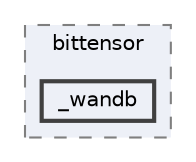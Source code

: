 digraph "/Users/macthrasher/bittensor/bittensor/_wandb"
{
 // LATEX_PDF_SIZE
  bgcolor="transparent";
  edge [fontname=Helvetica,fontsize=10,labelfontname=Helvetica,labelfontsize=10];
  node [fontname=Helvetica,fontsize=10,shape=box,height=0.2,width=0.4];
  compound=true
  subgraph clusterdir_f169d542b9721b111e65b1075befb384 {
    graph [ bgcolor="#edf0f7", pencolor="grey50", label="bittensor", fontname=Helvetica,fontsize=10 style="filled,dashed", URL="dir_f169d542b9721b111e65b1075befb384.html",tooltip=""]
  dir_5f3854695ba68de5050cf585be83081f [label="_wandb", fillcolor="#edf0f7", color="grey25", style="filled,bold", URL="dir_5f3854695ba68de5050cf585be83081f.html",tooltip=""];
  }
}
